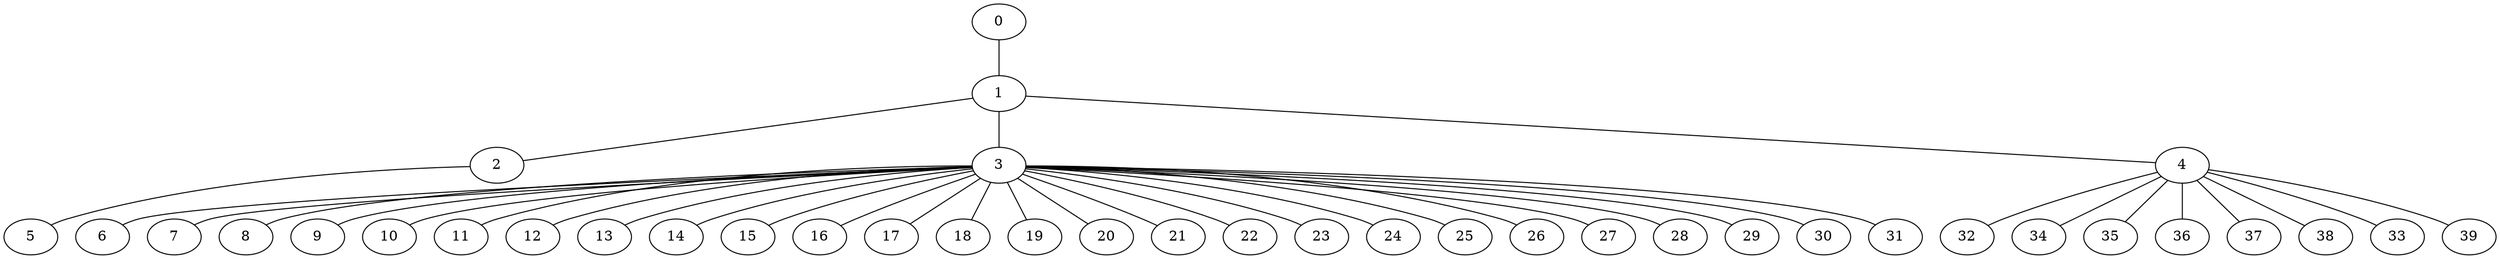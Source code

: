 
graph graphname {
    0 -- 1
1 -- 2
1 -- 3
1 -- 4
2 -- 5
3 -- 6
3 -- 7
3 -- 8
3 -- 9
3 -- 10
3 -- 11
3 -- 12
3 -- 13
3 -- 14
3 -- 15
3 -- 16
3 -- 17
3 -- 18
3 -- 19
3 -- 20
3 -- 21
3 -- 22
3 -- 23
3 -- 24
3 -- 25
3 -- 26
3 -- 27
3 -- 28
3 -- 29
3 -- 30
3 -- 31
4 -- 32
4 -- 34
4 -- 35
4 -- 36
4 -- 37
4 -- 38
4 -- 33
4 -- 39

}
